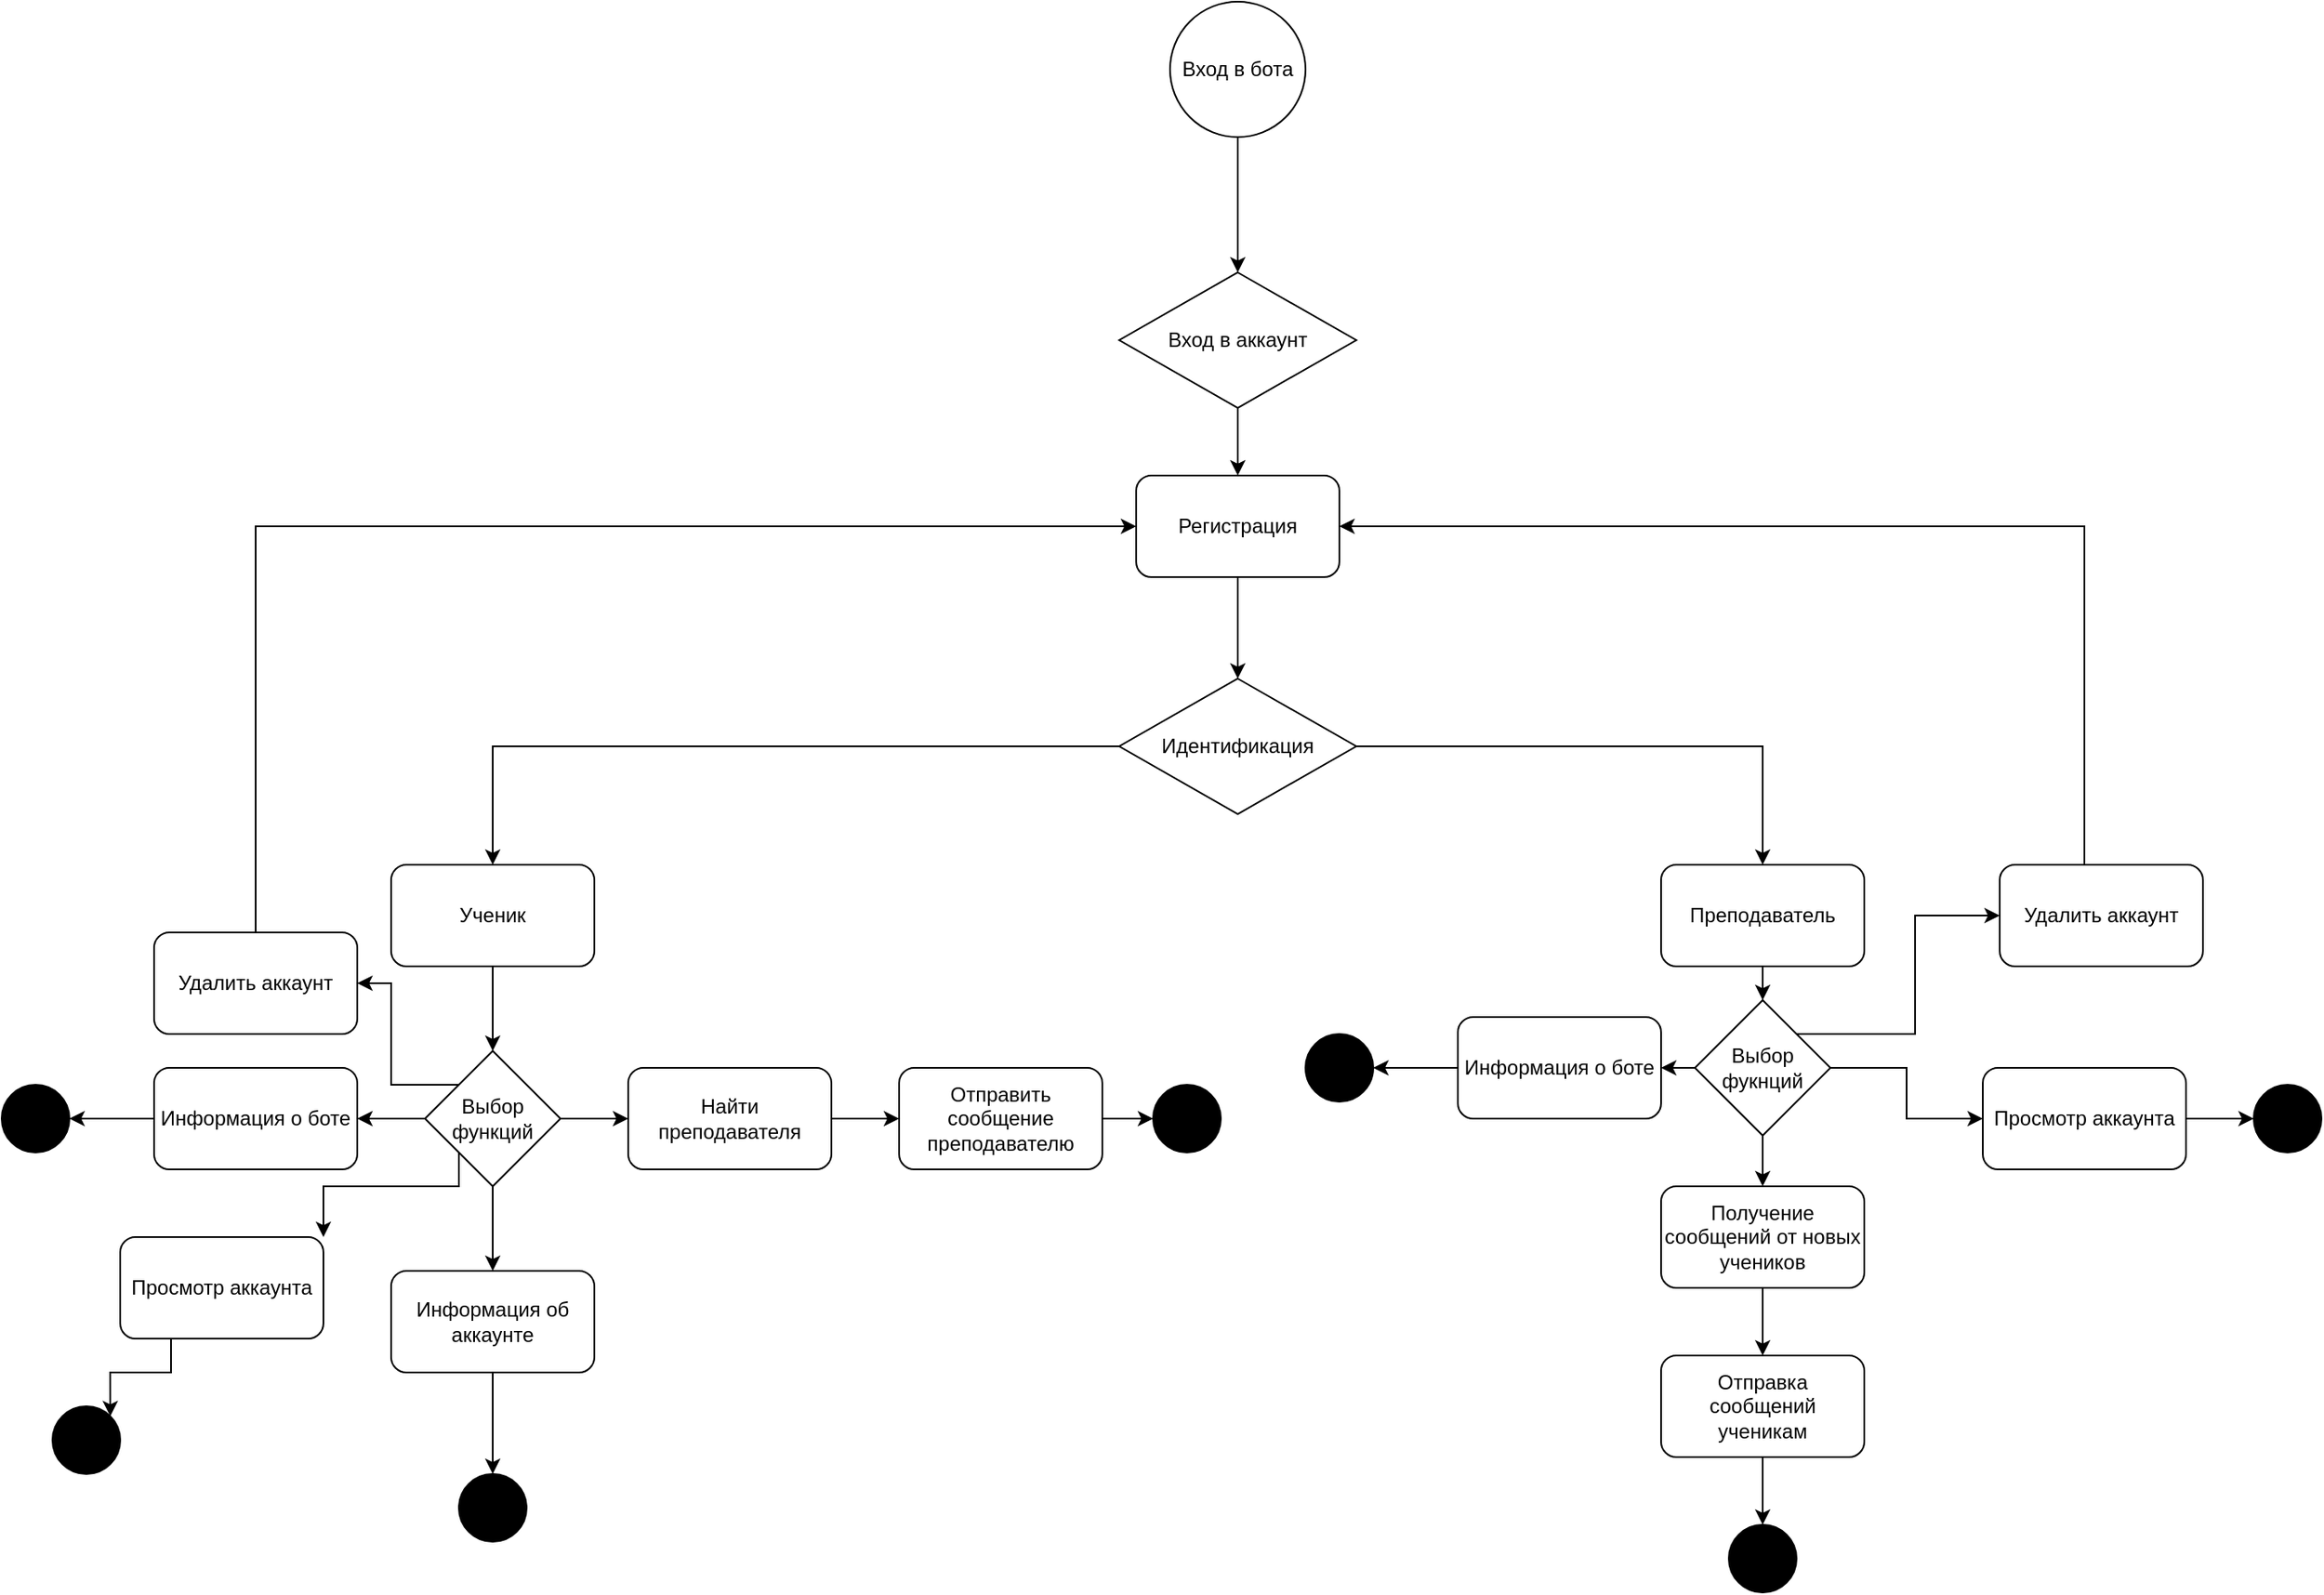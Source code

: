 <mxfile version="22.1.11" type="device">
  <diagram name="Page-1" id="e7e014a7-5840-1c2e-5031-d8a46d1fe8dd">
    <mxGraphModel dx="3403" dy="1185" grid="1" gridSize="10" guides="1" tooltips="1" connect="1" arrows="1" fold="1" page="1" pageScale="1" pageWidth="4681" pageHeight="3300" background="none" math="0" shadow="0">
      <root>
        <mxCell id="0" />
        <mxCell id="1" parent="0" />
        <mxCell id="wMtLkLplZiv5ah7CeJds-41" value="Вход в бота" style="ellipse;whiteSpace=wrap;html=1;aspect=fixed;" parent="1" vertex="1">
          <mxGeometry x="1900" y="290" width="80" height="80" as="geometry" />
        </mxCell>
        <mxCell id="abfEpvTLyqAstoLB2PZW-1" style="edgeStyle=orthogonalEdgeStyle;rounded=0;orthogonalLoop=1;jettySize=auto;html=1;exitX=0.5;exitY=1;exitDx=0;exitDy=0;entryX=0.5;entryY=0;entryDx=0;entryDy=0;" edge="1" parent="1" source="wMtLkLplZiv5ah7CeJds-42" target="wMtLkLplZiv5ah7CeJds-69">
          <mxGeometry relative="1" as="geometry" />
        </mxCell>
        <mxCell id="wMtLkLplZiv5ah7CeJds-42" value="Вход в аккаунт" style="rhombus;whiteSpace=wrap;html=1;" parent="1" vertex="1">
          <mxGeometry x="1870" y="450" width="140" height="80" as="geometry" />
        </mxCell>
        <mxCell id="wMtLkLplZiv5ah7CeJds-43" value="" style="edgeStyle=orthogonalEdgeStyle;rounded=0;orthogonalLoop=1;jettySize=auto;html=1;" parent="1" source="wMtLkLplZiv5ah7CeJds-41" target="wMtLkLplZiv5ah7CeJds-42" edge="1">
          <mxGeometry relative="1" as="geometry" />
        </mxCell>
        <mxCell id="wMtLkLplZiv5ah7CeJds-48" value="Идентификация" style="rhombus;whiteSpace=wrap;html=1;" parent="1" vertex="1">
          <mxGeometry x="1870" y="690" width="140" height="80" as="geometry" />
        </mxCell>
        <mxCell id="wMtLkLplZiv5ah7CeJds-52" style="edgeStyle=orthogonalEdgeStyle;rounded=0;orthogonalLoop=1;jettySize=auto;html=1;entryX=0.5;entryY=0;entryDx=0;entryDy=0;exitX=0.5;exitY=1;exitDx=0;exitDy=0;" parent="1" source="wMtLkLplZiv5ah7CeJds-69" target="wMtLkLplZiv5ah7CeJds-48" edge="1">
          <mxGeometry relative="1" as="geometry">
            <mxPoint x="1750" y="640" as="sourcePoint" />
            <mxPoint x="1940" y="680" as="targetPoint" />
            <Array as="points">
              <mxPoint x="1940" y="650" />
              <mxPoint x="1940" y="650" />
            </Array>
          </mxGeometry>
        </mxCell>
        <mxCell id="wMtLkLplZiv5ah7CeJds-56" value="" style="edgeStyle=orthogonalEdgeStyle;rounded=0;orthogonalLoop=1;jettySize=auto;html=1;entryX=0.5;entryY=0;entryDx=0;entryDy=0;" parent="1" source="wMtLkLplZiv5ah7CeJds-48" target="wMtLkLplZiv5ah7CeJds-71" edge="1">
          <mxGeometry relative="1" as="geometry">
            <mxPoint x="1750.048" y="800" as="targetPoint" />
          </mxGeometry>
        </mxCell>
        <mxCell id="wMtLkLplZiv5ah7CeJds-58" value="" style="edgeStyle=orthogonalEdgeStyle;rounded=0;orthogonalLoop=1;jettySize=auto;html=1;entryX=0.5;entryY=0;entryDx=0;entryDy=0;" parent="1" source="wMtLkLplZiv5ah7CeJds-48" target="wMtLkLplZiv5ah7CeJds-72" edge="1">
          <mxGeometry relative="1" as="geometry">
            <mxPoint x="2130.048" y="800" as="targetPoint" />
          </mxGeometry>
        </mxCell>
        <mxCell id="wMtLkLplZiv5ah7CeJds-69" value="Регистрация" style="rounded=1;whiteSpace=wrap;html=1;" parent="1" vertex="1">
          <mxGeometry x="1880" y="570" width="120" height="60" as="geometry" />
        </mxCell>
        <mxCell id="wMtLkLplZiv5ah7CeJds-99" style="edgeStyle=orthogonalEdgeStyle;rounded=0;orthogonalLoop=1;jettySize=auto;html=1;exitX=0.5;exitY=1;exitDx=0;exitDy=0;entryX=0.5;entryY=0;entryDx=0;entryDy=0;" parent="1" source="wMtLkLplZiv5ah7CeJds-72" target="wMtLkLplZiv5ah7CeJds-98" edge="1">
          <mxGeometry relative="1" as="geometry" />
        </mxCell>
        <mxCell id="wMtLkLplZiv5ah7CeJds-72" value="Преподаватель" style="rounded=1;whiteSpace=wrap;html=1;" parent="1" vertex="1">
          <mxGeometry x="2190" y="800" width="120" height="60" as="geometry" />
        </mxCell>
        <mxCell id="wMtLkLplZiv5ah7CeJds-124" style="edgeStyle=orthogonalEdgeStyle;rounded=0;orthogonalLoop=1;jettySize=auto;html=1;exitX=0.5;exitY=1;exitDx=0;exitDy=0;entryX=0.5;entryY=0;entryDx=0;entryDy=0;" parent="1" source="abfEpvTLyqAstoLB2PZW-9" target="abfEpvTLyqAstoLB2PZW-11" edge="1">
          <mxGeometry relative="1" as="geometry">
            <mxPoint x="2250" y="1190" as="targetPoint" />
          </mxGeometry>
        </mxCell>
        <mxCell id="wMtLkLplZiv5ah7CeJds-90" value="Получение сообщений от новых учеников" style="whiteSpace=wrap;html=1;rounded=1;" parent="1" vertex="1">
          <mxGeometry x="2190" y="990" width="120" height="60" as="geometry" />
        </mxCell>
        <mxCell id="wMtLkLplZiv5ah7CeJds-103" style="edgeStyle=orthogonalEdgeStyle;rounded=0;orthogonalLoop=1;jettySize=auto;html=1;exitX=0.5;exitY=1;exitDx=0;exitDy=0;entryX=0.5;entryY=0;entryDx=0;entryDy=0;" parent="1" source="wMtLkLplZiv5ah7CeJds-98" target="wMtLkLplZiv5ah7CeJds-90" edge="1">
          <mxGeometry relative="1" as="geometry" />
        </mxCell>
        <mxCell id="wMtLkLplZiv5ah7CeJds-108" style="edgeStyle=orthogonalEdgeStyle;rounded=0;orthogonalLoop=1;jettySize=auto;html=1;exitX=1;exitY=0.5;exitDx=0;exitDy=0;entryX=0;entryY=0.5;entryDx=0;entryDy=0;" parent="1" source="wMtLkLplZiv5ah7CeJds-98" target="wMtLkLplZiv5ah7CeJds-107" edge="1">
          <mxGeometry relative="1" as="geometry" />
        </mxCell>
        <mxCell id="abfEpvTLyqAstoLB2PZW-8" style="edgeStyle=orthogonalEdgeStyle;rounded=0;orthogonalLoop=1;jettySize=auto;html=1;exitX=1;exitY=0;exitDx=0;exitDy=0;entryX=0;entryY=0.5;entryDx=0;entryDy=0;" edge="1" parent="1" source="wMtLkLplZiv5ah7CeJds-98" target="wMtLkLplZiv5ah7CeJds-100">
          <mxGeometry relative="1" as="geometry" />
        </mxCell>
        <mxCell id="abfEpvTLyqAstoLB2PZW-16" style="edgeStyle=orthogonalEdgeStyle;rounded=0;orthogonalLoop=1;jettySize=auto;html=1;exitX=0;exitY=0.5;exitDx=0;exitDy=0;entryX=1;entryY=0.5;entryDx=0;entryDy=0;" edge="1" parent="1" source="wMtLkLplZiv5ah7CeJds-98" target="abfEpvTLyqAstoLB2PZW-14">
          <mxGeometry relative="1" as="geometry" />
        </mxCell>
        <mxCell id="wMtLkLplZiv5ah7CeJds-98" value="Выбор фукнций" style="rhombus;whiteSpace=wrap;html=1;" parent="1" vertex="1">
          <mxGeometry x="2210" y="880" width="80" height="80" as="geometry" />
        </mxCell>
        <mxCell id="abfEpvTLyqAstoLB2PZW-4" style="edgeStyle=orthogonalEdgeStyle;rounded=0;orthogonalLoop=1;jettySize=auto;html=1;entryX=1;entryY=0.5;entryDx=0;entryDy=0;" edge="1" parent="1" source="wMtLkLplZiv5ah7CeJds-100" target="wMtLkLplZiv5ah7CeJds-69">
          <mxGeometry relative="1" as="geometry">
            <Array as="points">
              <mxPoint x="2440" y="600" />
            </Array>
          </mxGeometry>
        </mxCell>
        <mxCell id="wMtLkLplZiv5ah7CeJds-100" value="Удалить аккаунт" style="rounded=1;whiteSpace=wrap;html=1;" parent="1" vertex="1">
          <mxGeometry x="2390" y="800" width="120" height="60" as="geometry" />
        </mxCell>
        <mxCell id="wMtLkLplZiv5ah7CeJds-71" value="Ученик" style="rounded=1;whiteSpace=wrap;html=1;" parent="1" vertex="1">
          <mxGeometry x="1440" y="800" width="120" height="60" as="geometry" />
        </mxCell>
        <mxCell id="wMtLkLplZiv5ah7CeJds-76" value="Найти преподавателя" style="rounded=1;whiteSpace=wrap;html=1;" parent="1" vertex="1">
          <mxGeometry x="1580" y="920" width="120" height="60" as="geometry" />
        </mxCell>
        <mxCell id="wMtLkLplZiv5ah7CeJds-83" style="edgeStyle=orthogonalEdgeStyle;rounded=0;orthogonalLoop=1;jettySize=auto;html=1;exitX=0.5;exitY=1;exitDx=0;exitDy=0;entryX=0.5;entryY=0;entryDx=0;entryDy=0;" parent="1" source="wMtLkLplZiv5ah7CeJds-71" edge="1" target="wMtLkLplZiv5ah7CeJds-87">
          <mxGeometry relative="1" as="geometry">
            <mxPoint x="1500.16" y="881.16" as="targetPoint" />
          </mxGeometry>
        </mxCell>
        <mxCell id="wMtLkLplZiv5ah7CeJds-123" style="edgeStyle=orthogonalEdgeStyle;rounded=0;orthogonalLoop=1;jettySize=auto;html=1;exitX=1;exitY=0.5;exitDx=0;exitDy=0;entryX=0;entryY=0.5;entryDx=0;entryDy=0;" parent="1" source="wMtLkLplZiv5ah7CeJds-85" target="wMtLkLplZiv5ah7CeJds-119" edge="1">
          <mxGeometry relative="1" as="geometry" />
        </mxCell>
        <mxCell id="wMtLkLplZiv5ah7CeJds-85" value="Отправить сообщение преподавателю" style="rounded=1;whiteSpace=wrap;html=1;" parent="1" vertex="1">
          <mxGeometry x="1740" y="920" width="120" height="60" as="geometry" />
        </mxCell>
        <mxCell id="wMtLkLplZiv5ah7CeJds-93" style="edgeStyle=orthogonalEdgeStyle;rounded=0;orthogonalLoop=1;jettySize=auto;html=1;entryX=0;entryY=0.5;entryDx=0;entryDy=0;" parent="1" source="wMtLkLplZiv5ah7CeJds-76" target="wMtLkLplZiv5ah7CeJds-85" edge="1">
          <mxGeometry relative="1" as="geometry" />
        </mxCell>
        <mxCell id="wMtLkLplZiv5ah7CeJds-92" style="edgeStyle=orthogonalEdgeStyle;rounded=0;orthogonalLoop=1;jettySize=auto;html=1;exitX=1;exitY=0.5;exitDx=0;exitDy=0;" parent="1" source="wMtLkLplZiv5ah7CeJds-87" target="wMtLkLplZiv5ah7CeJds-76" edge="1">
          <mxGeometry relative="1" as="geometry" />
        </mxCell>
        <mxCell id="abfEpvTLyqAstoLB2PZW-7" style="edgeStyle=orthogonalEdgeStyle;rounded=0;orthogonalLoop=1;jettySize=auto;html=1;exitX=0;exitY=0;exitDx=0;exitDy=0;entryX=1;entryY=0.5;entryDx=0;entryDy=0;" edge="1" parent="1" source="wMtLkLplZiv5ah7CeJds-87" target="abfEpvTLyqAstoLB2PZW-3">
          <mxGeometry relative="1" as="geometry" />
        </mxCell>
        <mxCell id="abfEpvTLyqAstoLB2PZW-21" style="edgeStyle=orthogonalEdgeStyle;rounded=0;orthogonalLoop=1;jettySize=auto;html=1;exitX=0;exitY=1;exitDx=0;exitDy=0;entryX=1;entryY=0;entryDx=0;entryDy=0;" edge="1" parent="1" source="wMtLkLplZiv5ah7CeJds-87" target="abfEpvTLyqAstoLB2PZW-20">
          <mxGeometry relative="1" as="geometry">
            <Array as="points">
              <mxPoint x="1480" y="990" />
              <mxPoint x="1400" y="990" />
            </Array>
          </mxGeometry>
        </mxCell>
        <mxCell id="wMtLkLplZiv5ah7CeJds-87" value="Выбор функций" style="rhombus;whiteSpace=wrap;html=1;" parent="1" vertex="1">
          <mxGeometry x="1460" y="910" width="80" height="80" as="geometry" />
        </mxCell>
        <mxCell id="wMtLkLplZiv5ah7CeJds-127" style="edgeStyle=orthogonalEdgeStyle;rounded=0;orthogonalLoop=1;jettySize=auto;html=1;exitX=0.5;exitY=1;exitDx=0;exitDy=0;entryX=0.5;entryY=0;entryDx=0;entryDy=0;" parent="1" source="wMtLkLplZiv5ah7CeJds-88" target="wMtLkLplZiv5ah7CeJds-126" edge="1">
          <mxGeometry relative="1" as="geometry" />
        </mxCell>
        <mxCell id="wMtLkLplZiv5ah7CeJds-88" value="Информация об аккаунте" style="rounded=1;whiteSpace=wrap;html=1;" parent="1" vertex="1">
          <mxGeometry x="1440" y="1040" width="120" height="60" as="geometry" />
        </mxCell>
        <mxCell id="wMtLkLplZiv5ah7CeJds-89" style="edgeStyle=orthogonalEdgeStyle;rounded=0;orthogonalLoop=1;jettySize=auto;html=1;exitX=0.5;exitY=1;exitDx=0;exitDy=0;entryX=0.5;entryY=0;entryDx=0;entryDy=0;" parent="1" source="wMtLkLplZiv5ah7CeJds-87" target="wMtLkLplZiv5ah7CeJds-88" edge="1">
          <mxGeometry relative="1" as="geometry" />
        </mxCell>
        <mxCell id="wMtLkLplZiv5ah7CeJds-129" style="edgeStyle=orthogonalEdgeStyle;rounded=0;orthogonalLoop=1;jettySize=auto;html=1;exitX=0;exitY=0.5;exitDx=0;exitDy=0;entryX=1;entryY=0.5;entryDx=0;entryDy=0;" parent="1" source="wMtLkLplZiv5ah7CeJds-95" target="wMtLkLplZiv5ah7CeJds-128" edge="1">
          <mxGeometry relative="1" as="geometry" />
        </mxCell>
        <mxCell id="wMtLkLplZiv5ah7CeJds-95" value="Информация о боте" style="rounded=1;whiteSpace=wrap;html=1;" parent="1" vertex="1">
          <mxGeometry x="1300" y="920" width="120" height="60" as="geometry" />
        </mxCell>
        <mxCell id="wMtLkLplZiv5ah7CeJds-96" style="edgeStyle=orthogonalEdgeStyle;rounded=0;orthogonalLoop=1;jettySize=auto;html=1;exitX=0;exitY=0.5;exitDx=0;exitDy=0;" parent="1" source="wMtLkLplZiv5ah7CeJds-87" target="wMtLkLplZiv5ah7CeJds-95" edge="1">
          <mxGeometry relative="1" as="geometry" />
        </mxCell>
        <mxCell id="abfEpvTLyqAstoLB2PZW-18" style="edgeStyle=orthogonalEdgeStyle;rounded=0;orthogonalLoop=1;jettySize=auto;html=1;exitX=1;exitY=0.5;exitDx=0;exitDy=0;entryX=0;entryY=0.5;entryDx=0;entryDy=0;" edge="1" parent="1" source="wMtLkLplZiv5ah7CeJds-107" target="abfEpvTLyqAstoLB2PZW-17">
          <mxGeometry relative="1" as="geometry" />
        </mxCell>
        <mxCell id="wMtLkLplZiv5ah7CeJds-107" value="Просмотр аккаунта" style="rounded=1;whiteSpace=wrap;html=1;" parent="1" vertex="1">
          <mxGeometry x="2380" y="920" width="120" height="60" as="geometry" />
        </mxCell>
        <mxCell id="wMtLkLplZiv5ah7CeJds-119" value="" style="ellipse;whiteSpace=wrap;html=1;aspect=fixed;fillColor=#000000;" parent="1" vertex="1">
          <mxGeometry x="1890" y="930" width="40" height="40" as="geometry" />
        </mxCell>
        <mxCell id="wMtLkLplZiv5ah7CeJds-126" value="" style="ellipse;whiteSpace=wrap;html=1;aspect=fixed;fillColor=#000000;" parent="1" vertex="1">
          <mxGeometry x="1480" y="1160" width="40" height="40" as="geometry" />
        </mxCell>
        <mxCell id="wMtLkLplZiv5ah7CeJds-128" value="" style="ellipse;whiteSpace=wrap;html=1;aspect=fixed;fillColor=#000000;" parent="1" vertex="1">
          <mxGeometry x="1210" y="930" width="40" height="40" as="geometry" />
        </mxCell>
        <mxCell id="abfEpvTLyqAstoLB2PZW-6" style="edgeStyle=orthogonalEdgeStyle;rounded=0;orthogonalLoop=1;jettySize=auto;html=1;entryX=0;entryY=0.5;entryDx=0;entryDy=0;" edge="1" parent="1" source="abfEpvTLyqAstoLB2PZW-3" target="wMtLkLplZiv5ah7CeJds-69">
          <mxGeometry relative="1" as="geometry">
            <Array as="points">
              <mxPoint x="1360" y="600" />
            </Array>
          </mxGeometry>
        </mxCell>
        <mxCell id="abfEpvTLyqAstoLB2PZW-3" value="Удалить аккаунт" style="rounded=1;whiteSpace=wrap;html=1;" vertex="1" parent="1">
          <mxGeometry x="1300" y="840" width="120" height="60" as="geometry" />
        </mxCell>
        <mxCell id="abfEpvTLyqAstoLB2PZW-11" value="" style="ellipse;whiteSpace=wrap;html=1;aspect=fixed;fillColor=#000000;" vertex="1" parent="1">
          <mxGeometry x="2230" y="1190" width="40" height="40" as="geometry" />
        </mxCell>
        <mxCell id="abfEpvTLyqAstoLB2PZW-13" style="edgeStyle=orthogonalEdgeStyle;rounded=0;orthogonalLoop=1;jettySize=auto;html=1;exitX=0;exitY=0.5;exitDx=0;exitDy=0;entryX=1;entryY=0.5;entryDx=0;entryDy=0;" edge="1" parent="1" source="abfEpvTLyqAstoLB2PZW-14" target="abfEpvTLyqAstoLB2PZW-15">
          <mxGeometry relative="1" as="geometry" />
        </mxCell>
        <mxCell id="abfEpvTLyqAstoLB2PZW-14" value="Информация о боте" style="rounded=1;whiteSpace=wrap;html=1;" vertex="1" parent="1">
          <mxGeometry x="2070" y="890" width="120" height="60" as="geometry" />
        </mxCell>
        <mxCell id="abfEpvTLyqAstoLB2PZW-15" value="" style="ellipse;whiteSpace=wrap;html=1;aspect=fixed;fillColor=#000000;" vertex="1" parent="1">
          <mxGeometry x="1980" y="900" width="40" height="40" as="geometry" />
        </mxCell>
        <mxCell id="abfEpvTLyqAstoLB2PZW-17" value="" style="ellipse;whiteSpace=wrap;html=1;aspect=fixed;fillColor=#000000;" vertex="1" parent="1">
          <mxGeometry x="2540" y="930" width="40" height="40" as="geometry" />
        </mxCell>
        <mxCell id="abfEpvTLyqAstoLB2PZW-23" style="edgeStyle=orthogonalEdgeStyle;rounded=0;orthogonalLoop=1;jettySize=auto;html=1;exitX=0.25;exitY=1;exitDx=0;exitDy=0;entryX=1;entryY=0;entryDx=0;entryDy=0;" edge="1" parent="1" source="abfEpvTLyqAstoLB2PZW-20" target="abfEpvTLyqAstoLB2PZW-22">
          <mxGeometry relative="1" as="geometry" />
        </mxCell>
        <mxCell id="abfEpvTLyqAstoLB2PZW-20" value="Просмотр аккаунта" style="rounded=1;whiteSpace=wrap;html=1;" vertex="1" parent="1">
          <mxGeometry x="1280" y="1020" width="120" height="60" as="geometry" />
        </mxCell>
        <mxCell id="abfEpvTLyqAstoLB2PZW-22" value="" style="ellipse;whiteSpace=wrap;html=1;aspect=fixed;fillColor=#000000;" vertex="1" parent="1">
          <mxGeometry x="1240" y="1120" width="40" height="40" as="geometry" />
        </mxCell>
        <mxCell id="abfEpvTLyqAstoLB2PZW-24" value="" style="edgeStyle=orthogonalEdgeStyle;rounded=0;orthogonalLoop=1;jettySize=auto;html=1;exitX=0.5;exitY=1;exitDx=0;exitDy=0;entryX=0.5;entryY=0;entryDx=0;entryDy=0;" edge="1" parent="1" source="wMtLkLplZiv5ah7CeJds-90" target="abfEpvTLyqAstoLB2PZW-9">
          <mxGeometry relative="1" as="geometry">
            <mxPoint x="2250" y="1050" as="sourcePoint" />
            <mxPoint x="2250" y="1190" as="targetPoint" />
          </mxGeometry>
        </mxCell>
        <mxCell id="abfEpvTLyqAstoLB2PZW-9" value="Отправка сообщений ученикам" style="rounded=1;whiteSpace=wrap;html=1;" vertex="1" parent="1">
          <mxGeometry x="2190" y="1090" width="120" height="60" as="geometry" />
        </mxCell>
      </root>
    </mxGraphModel>
  </diagram>
</mxfile>
